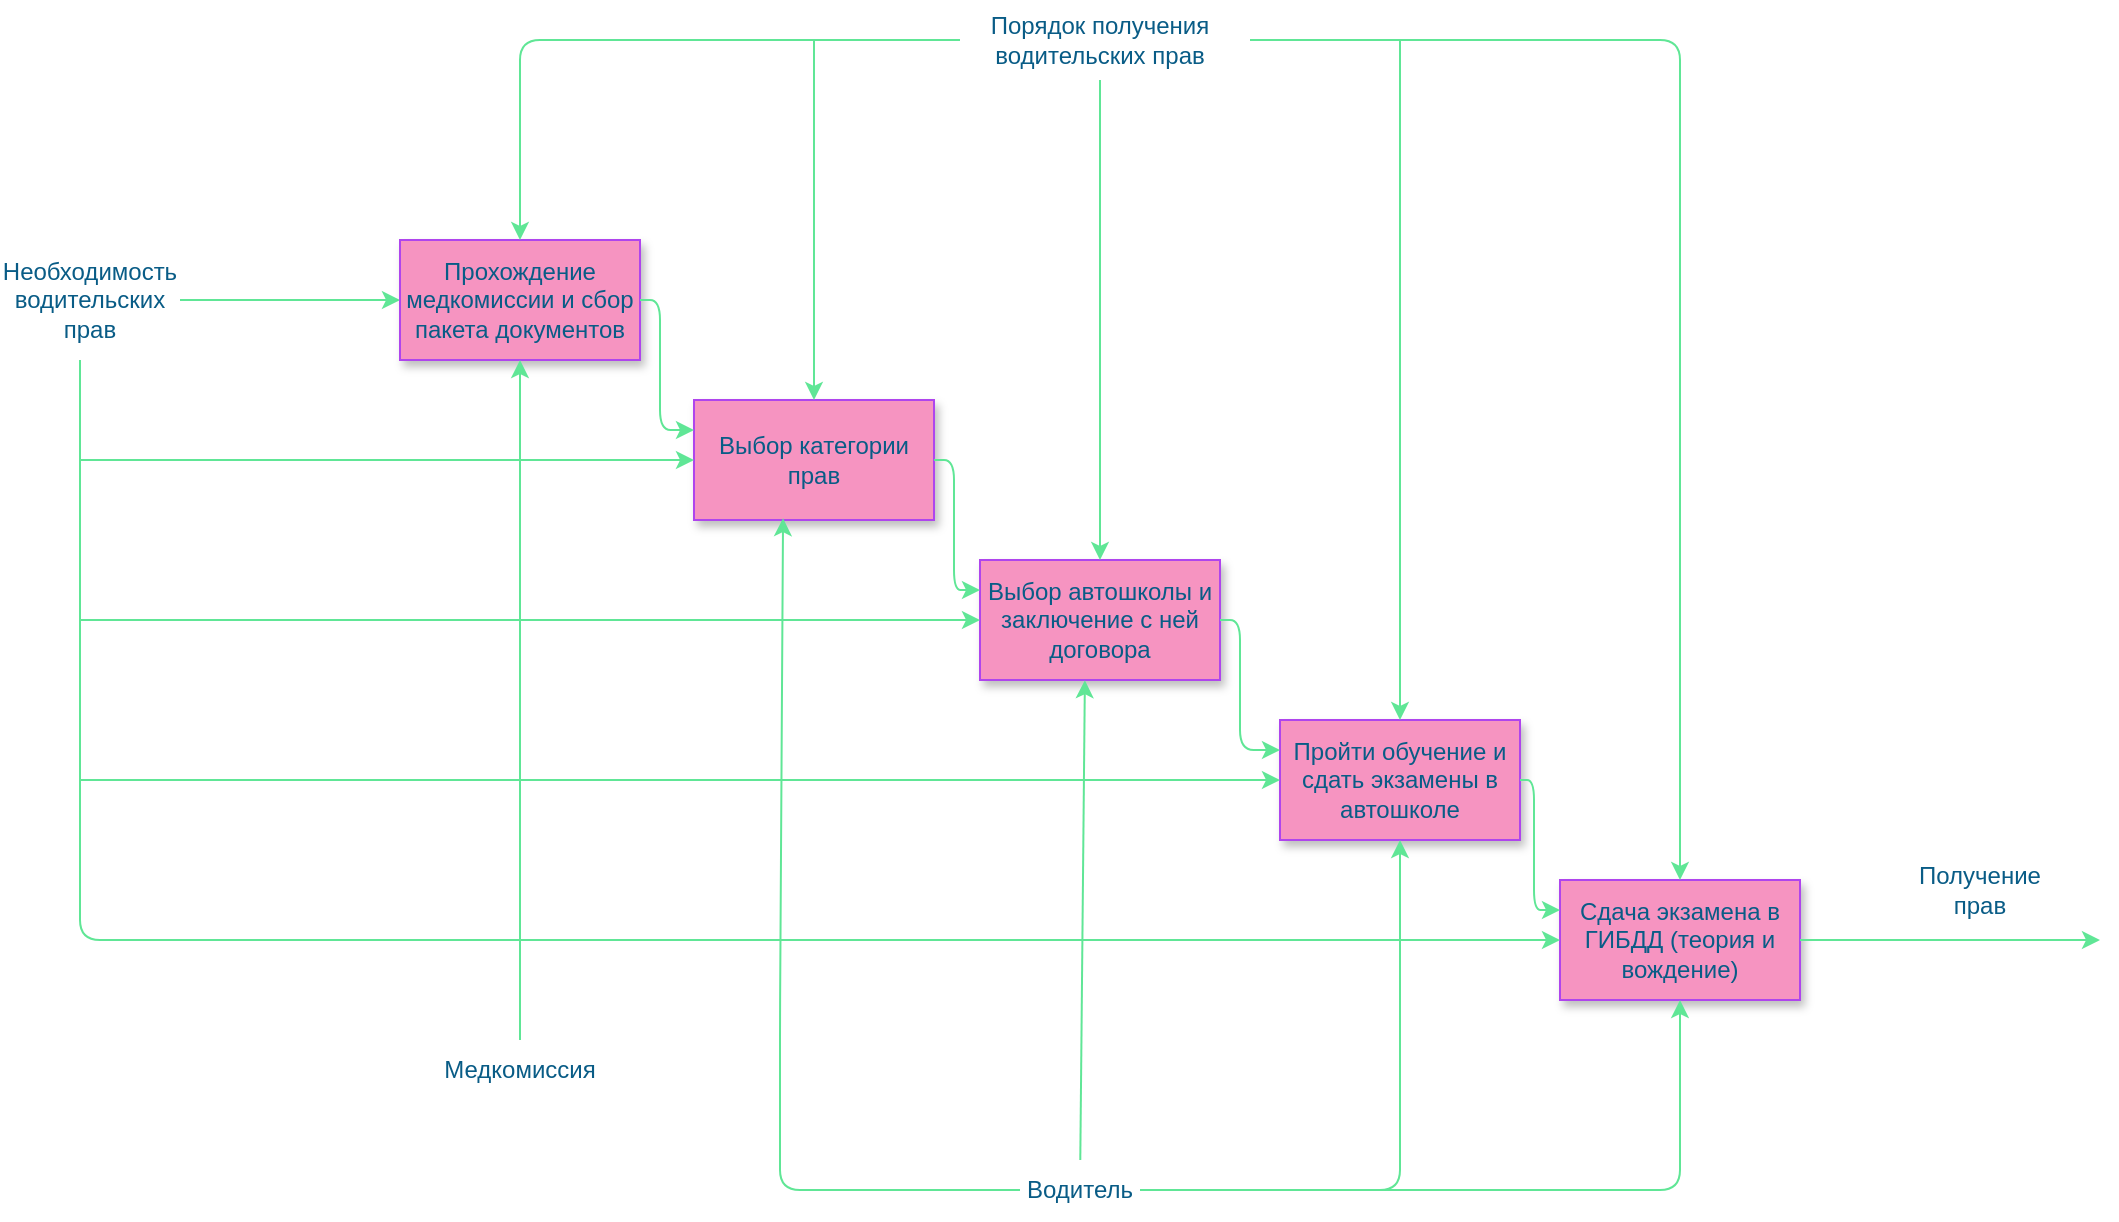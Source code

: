 <mxfile version="20.5.3" type="device"><diagram id="GcqSCWtwey5zq6cWlx4H" name="Страница 1"><mxGraphModel dx="2139" dy="714" grid="1" gridSize="10" guides="1" tooltips="1" connect="1" arrows="1" fold="1" page="1" pageScale="1" pageWidth="827" pageHeight="1169" math="0" shadow="0"><root><mxCell id="0"/><mxCell id="1" parent="0"/><mxCell id="Ii7LsG4xmf395hclMOR5-1" value="Необходимость водительских прав" style="text;html=1;strokeColor=none;fillColor=none;align=center;verticalAlign=middle;whiteSpace=wrap;rounded=1;fontColor=#095C86;" vertex="1" parent="1"><mxGeometry x="-460" y="405" width="90" height="50" as="geometry"/></mxCell><mxCell id="Ii7LsG4xmf395hclMOR5-2" value="" style="endArrow=classic;html=1;rounded=1;strokeColor=#60E696;fontColor=#095C86;" edge="1" parent="1" source="Ii7LsG4xmf395hclMOR5-1" target="Ii7LsG4xmf395hclMOR5-5"><mxGeometry width="50" height="50" relative="1" as="geometry"><mxPoint x="140" y="645" as="sourcePoint"/><mxPoint x="-270" y="430" as="targetPoint"/></mxGeometry></mxCell><mxCell id="Ii7LsG4xmf395hclMOR5-3" value="Выбор категории прав" style="rounded=0;whiteSpace=wrap;html=1;shadow=1;fillColor=#F694C1;strokeColor=#AF45ED;fontColor=#095C86;" vertex="1" parent="1"><mxGeometry x="-113" y="480" width="120" height="60" as="geometry"/></mxCell><mxCell id="Ii7LsG4xmf395hclMOR5-4" value="Выбор автошколы и заключение с ней договора" style="rounded=0;whiteSpace=wrap;html=1;shadow=1;fillColor=#F694C1;strokeColor=#AF45ED;fontColor=#095C86;" vertex="1" parent="1"><mxGeometry x="30" y="560" width="120" height="60" as="geometry"/></mxCell><mxCell id="Ii7LsG4xmf395hclMOR5-5" value="Прохождение медкомиссии и сбор пакета документов" style="rounded=0;whiteSpace=wrap;html=1;shadow=1;fillColor=#F694C1;strokeColor=#AF45ED;fontColor=#095C86;" vertex="1" parent="1"><mxGeometry x="-260" y="400" width="120" height="60" as="geometry"/></mxCell><mxCell id="Ii7LsG4xmf395hclMOR5-6" value="Пройти обучение и сдать экзамены в автошколе" style="rounded=0;whiteSpace=wrap;html=1;shadow=1;fillColor=#F694C1;strokeColor=#AF45ED;fontColor=#095C86;" vertex="1" parent="1"><mxGeometry x="180" y="640" width="120" height="60" as="geometry"/></mxCell><mxCell id="Ii7LsG4xmf395hclMOR5-7" value="Сдача экзамена в ГИБДД (теория и вождение)&lt;span style=&quot;color: rgba(0, 0, 0, 0); font-family: monospace; font-size: 0px; text-align: start;&quot;&gt;%3CmxGraphModel%3E%3Croot%3E%3CmxCell%20id%3D%220%22%2F%3E%3CmxCell%20id%3D%221%22%20parent%3D%220%22%2F%3E%3CmxCell%20id%3D%222%22%20value%3D%22%22%20style%3D%22rounded%3D0%3BwhiteSpace%3Dwrap%3Bhtml%3D1%3B%22%20vertex%3D%221%22%20parent%3D%221%22%3E%3CmxGeometry%20x%3D%22-550%22%20y%3D%22295%22%20width%3D%22120%22%20height%3D%2260%22%20as%3D%22geometry%22%2F%3E%3C%2FmxCell%3E%3C%2Froot%3E%3C%2FmxGraphModel%3E&lt;/span&gt;" style="rounded=0;whiteSpace=wrap;html=1;shadow=1;fillColor=#F694C1;strokeColor=#AF45ED;fontColor=#095C86;" vertex="1" parent="1"><mxGeometry x="320" y="720" width="120" height="60" as="geometry"/></mxCell><mxCell id="Ii7LsG4xmf395hclMOR5-8" value="" style="endArrow=classic;html=1;rounded=1;strokeColor=#60E696;fontColor=#095C86;" edge="1" parent="1" source="Ii7LsG4xmf395hclMOR5-7"><mxGeometry width="50" height="50" relative="1" as="geometry"><mxPoint x="440.0" y="749.58" as="sourcePoint"/><mxPoint x="590" y="750" as="targetPoint"/></mxGeometry></mxCell><mxCell id="Ii7LsG4xmf395hclMOR5-9" value="Получение прав" style="text;html=1;strokeColor=none;fillColor=none;align=center;verticalAlign=middle;whiteSpace=wrap;rounded=1;fontColor=#095C86;" vertex="1" parent="1"><mxGeometry x="500" y="710" width="60" height="30" as="geometry"/></mxCell><mxCell id="Ii7LsG4xmf395hclMOR5-10" value="" style="endArrow=none;html=1;rounded=1;startArrow=classic;startFill=1;strokeColor=#60E696;fontColor=#095C86;" edge="1" parent="1" source="Ii7LsG4xmf395hclMOR5-7"><mxGeometry width="50" height="50" relative="1" as="geometry"><mxPoint x="-415" y="760" as="sourcePoint"/><mxPoint x="-420" y="460" as="targetPoint"/><Array as="points"><mxPoint x="-420" y="750"/></Array></mxGeometry></mxCell><mxCell id="Ii7LsG4xmf395hclMOR5-11" value="" style="endArrow=none;html=1;rounded=1;startArrow=classic;startFill=1;strokeColor=#60E696;fontColor=#095C86;" edge="1" parent="1" source="Ii7LsG4xmf395hclMOR5-6"><mxGeometry width="50" height="50" relative="1" as="geometry"><mxPoint x="-120" y="690" as="sourcePoint"/><mxPoint x="-420" y="670" as="targetPoint"/></mxGeometry></mxCell><mxCell id="Ii7LsG4xmf395hclMOR5-12" value="" style="endArrow=none;html=1;rounded=1;startArrow=classic;startFill=1;strokeColor=#60E696;fontColor=#095C86;" edge="1" parent="1" source="Ii7LsG4xmf395hclMOR5-4"><mxGeometry width="50" height="50" relative="1" as="geometry"><mxPoint x="-10" y="590" as="sourcePoint"/><mxPoint x="-420" y="590" as="targetPoint"/></mxGeometry></mxCell><mxCell id="Ii7LsG4xmf395hclMOR5-13" value="" style="endArrow=none;html=1;rounded=1;endFill=0;startArrow=classic;startFill=1;strokeColor=#60E696;fontColor=#095C86;" edge="1" parent="1" source="Ii7LsG4xmf395hclMOR5-3"><mxGeometry width="50" height="50" relative="1" as="geometry"><mxPoint x="-150" y="510" as="sourcePoint"/><mxPoint x="-420" y="510" as="targetPoint"/></mxGeometry></mxCell><mxCell id="Ii7LsG4xmf395hclMOR5-14" value="" style="endArrow=classic;html=1;rounded=1;exitX=1;exitY=0.5;exitDx=0;exitDy=0;entryX=0;entryY=0.25;entryDx=0;entryDy=0;strokeColor=#60E696;fontColor=#095C86;" edge="1" parent="1" source="Ii7LsG4xmf395hclMOR5-5" target="Ii7LsG4xmf395hclMOR5-3"><mxGeometry width="50" height="50" relative="1" as="geometry"><mxPoint x="20" y="640" as="sourcePoint"/><mxPoint x="-60" y="510" as="targetPoint"/><Array as="points"><mxPoint x="-130" y="430"/><mxPoint x="-130" y="495"/></Array></mxGeometry></mxCell><mxCell id="Ii7LsG4xmf395hclMOR5-15" value="" style="endArrow=classic;html=1;rounded=1;exitX=1;exitY=0.5;exitDx=0;exitDy=0;strokeColor=#60E696;fontColor=#095C86;" edge="1" parent="1"><mxGeometry width="50" height="50" relative="1" as="geometry"><mxPoint x="150.0" y="590" as="sourcePoint"/><mxPoint x="180" y="655" as="targetPoint"/><Array as="points"><mxPoint x="160" y="590"/><mxPoint x="160" y="655"/></Array></mxGeometry></mxCell><mxCell id="Ii7LsG4xmf395hclMOR5-16" value="" style="endArrow=classic;html=1;rounded=1;exitX=1;exitY=0.5;exitDx=0;exitDy=0;entryX=0;entryY=0.25;entryDx=0;entryDy=0;strokeColor=#60E696;fontColor=#095C86;" edge="1" parent="1" target="Ii7LsG4xmf395hclMOR5-4"><mxGeometry width="50" height="50" relative="1" as="geometry"><mxPoint x="7" y="510" as="sourcePoint"/><mxPoint x="34" y="575" as="targetPoint"/><Array as="points"><mxPoint x="17" y="510"/><mxPoint x="17" y="575"/></Array></mxGeometry></mxCell><mxCell id="Ii7LsG4xmf395hclMOR5-17" value="" style="endArrow=classic;html=1;rounded=1;entryX=0;entryY=0.25;entryDx=0;entryDy=0;strokeColor=#60E696;fontColor=#095C86;" edge="1" parent="1" source="Ii7LsG4xmf395hclMOR5-6"><mxGeometry width="50" height="50" relative="1" as="geometry"><mxPoint x="297" y="670" as="sourcePoint"/><mxPoint x="320" y="735" as="targetPoint"/><Array as="points"><mxPoint x="307" y="670"/><mxPoint x="307" y="735"/></Array></mxGeometry></mxCell><mxCell id="Ii7LsG4xmf395hclMOR5-18" value="Водитель" style="text;html=1;strokeColor=none;fillColor=none;align=center;verticalAlign=middle;whiteSpace=wrap;rounded=1;fontColor=#095C86;" vertex="1" parent="1"><mxGeometry x="50" y="860" width="60" height="30" as="geometry"/></mxCell><mxCell id="Ii7LsG4xmf395hclMOR5-19" value="" style="endArrow=classic;html=1;rounded=1;strokeColor=#60E696;fontColor=#095C86;" edge="1" parent="1" source="Ii7LsG4xmf395hclMOR5-18" target="Ii7LsG4xmf395hclMOR5-7"><mxGeometry width="50" height="50" relative="1" as="geometry"><mxPoint x="140" y="880" as="sourcePoint"/><mxPoint x="190" y="830" as="targetPoint"/><Array as="points"><mxPoint x="380" y="875"/></Array></mxGeometry></mxCell><mxCell id="Ii7LsG4xmf395hclMOR5-20" value="" style="endArrow=classic;html=1;rounded=1;entryX=0.437;entryY=1.002;entryDx=0;entryDy=0;entryPerimeter=0;strokeColor=#60E696;fontColor=#095C86;" edge="1" parent="1" source="Ii7LsG4xmf395hclMOR5-18" target="Ii7LsG4xmf395hclMOR5-4"><mxGeometry width="50" height="50" relative="1" as="geometry"><mxPoint x="70" y="680" as="sourcePoint"/><mxPoint x="120" y="630" as="targetPoint"/></mxGeometry></mxCell><mxCell id="Ii7LsG4xmf395hclMOR5-21" value="" style="endArrow=classic;html=1;rounded=1;entryX=0.371;entryY=0.985;entryDx=0;entryDy=0;entryPerimeter=0;strokeColor=#60E696;fontColor=#095C86;" edge="1" parent="1" source="Ii7LsG4xmf395hclMOR5-18" target="Ii7LsG4xmf395hclMOR5-3"><mxGeometry width="50" height="50" relative="1" as="geometry"><mxPoint x="70" y="680" as="sourcePoint"/><mxPoint x="120" y="630" as="targetPoint"/><Array as="points"><mxPoint x="-70" y="875"/><mxPoint x="-70" y="790"/></Array></mxGeometry></mxCell><mxCell id="Ii7LsG4xmf395hclMOR5-22" value="Медкомиссия" style="text;html=1;strokeColor=none;fillColor=none;align=center;verticalAlign=middle;whiteSpace=wrap;rounded=1;fontColor=#095C86;" vertex="1" parent="1"><mxGeometry x="-230" y="800" width="60" height="30" as="geometry"/></mxCell><mxCell id="Ii7LsG4xmf395hclMOR5-23" value="" style="endArrow=classic;html=1;rounded=1;strokeColor=#60E696;fontColor=#095C86;" edge="1" parent="1" source="Ii7LsG4xmf395hclMOR5-22" target="Ii7LsG4xmf395hclMOR5-5"><mxGeometry width="50" height="50" relative="1" as="geometry"><mxPoint x="70" y="680" as="sourcePoint"/><mxPoint x="120" y="630" as="targetPoint"/></mxGeometry></mxCell><mxCell id="Ii7LsG4xmf395hclMOR5-24" value="Порядок получения водительских прав" style="text;html=1;strokeColor=none;fillColor=none;align=center;verticalAlign=middle;whiteSpace=wrap;rounded=1;fontColor=#095C86;" vertex="1" parent="1"><mxGeometry x="15" y="280" width="150" height="40" as="geometry"/></mxCell><mxCell id="Ii7LsG4xmf395hclMOR5-25" value="" style="endArrow=classic;html=1;rounded=1;strokeColor=#60E696;fontColor=#095C86;" edge="1" parent="1" target="Ii7LsG4xmf395hclMOR5-5"><mxGeometry width="50" height="50" relative="1" as="geometry"><mxPoint x="20" y="300" as="sourcePoint"/><mxPoint y="250" as="targetPoint"/><Array as="points"><mxPoint x="-200" y="300"/></Array></mxGeometry></mxCell><mxCell id="Ii7LsG4xmf395hclMOR5-26" value="" style="endArrow=classic;html=1;rounded=1;strokeColor=#60E696;fontColor=#095C86;" edge="1" parent="1" target="Ii7LsG4xmf395hclMOR5-3"><mxGeometry width="50" height="50" relative="1" as="geometry"><mxPoint x="-53" y="300" as="sourcePoint"/><mxPoint x="120" y="350" as="targetPoint"/></mxGeometry></mxCell><mxCell id="Ii7LsG4xmf395hclMOR5-27" value="" style="endArrow=classic;html=1;rounded=1;strokeColor=#60E696;fontColor=#095C86;" edge="1" parent="1" target="Ii7LsG4xmf395hclMOR5-4"><mxGeometry width="50" height="50" relative="1" as="geometry"><mxPoint x="90" y="320" as="sourcePoint"/><mxPoint x="30" y="390" as="targetPoint"/></mxGeometry></mxCell><mxCell id="Ii7LsG4xmf395hclMOR5-28" value="" style="endArrow=classic;html=1;rounded=1;strokeColor=#60E696;fontColor=#095C86;" edge="1" parent="1" source="Ii7LsG4xmf395hclMOR5-24" target="Ii7LsG4xmf395hclMOR5-7"><mxGeometry width="50" height="50" relative="1" as="geometry"><mxPoint x="-60" y="410" as="sourcePoint"/><mxPoint x="-10" y="360" as="targetPoint"/><Array as="points"><mxPoint x="380" y="300"/></Array></mxGeometry></mxCell><mxCell id="Ii7LsG4xmf395hclMOR5-29" value="" style="endArrow=classic;html=1;rounded=1;strokeColor=#60E696;fontColor=#095C86;" edge="1" parent="1" target="Ii7LsG4xmf395hclMOR5-6"><mxGeometry width="50" height="50" relative="1" as="geometry"><mxPoint x="240" y="300" as="sourcePoint"/><mxPoint x="250" y="510" as="targetPoint"/></mxGeometry></mxCell><mxCell id="Ii7LsG4xmf395hclMOR5-30" value="" style="endArrow=classic;html=1;rounded=1;strokeColor=#60E696;fontColor=#095C86;" edge="1" parent="1" source="Ii7LsG4xmf395hclMOR5-18" target="Ii7LsG4xmf395hclMOR5-6"><mxGeometry width="50" height="50" relative="1" as="geometry"><mxPoint x="240" y="880" as="sourcePoint"/><mxPoint x="170" y="640" as="targetPoint"/><Array as="points"><mxPoint x="240" y="875"/></Array></mxGeometry></mxCell></root></mxGraphModel></diagram></mxfile>